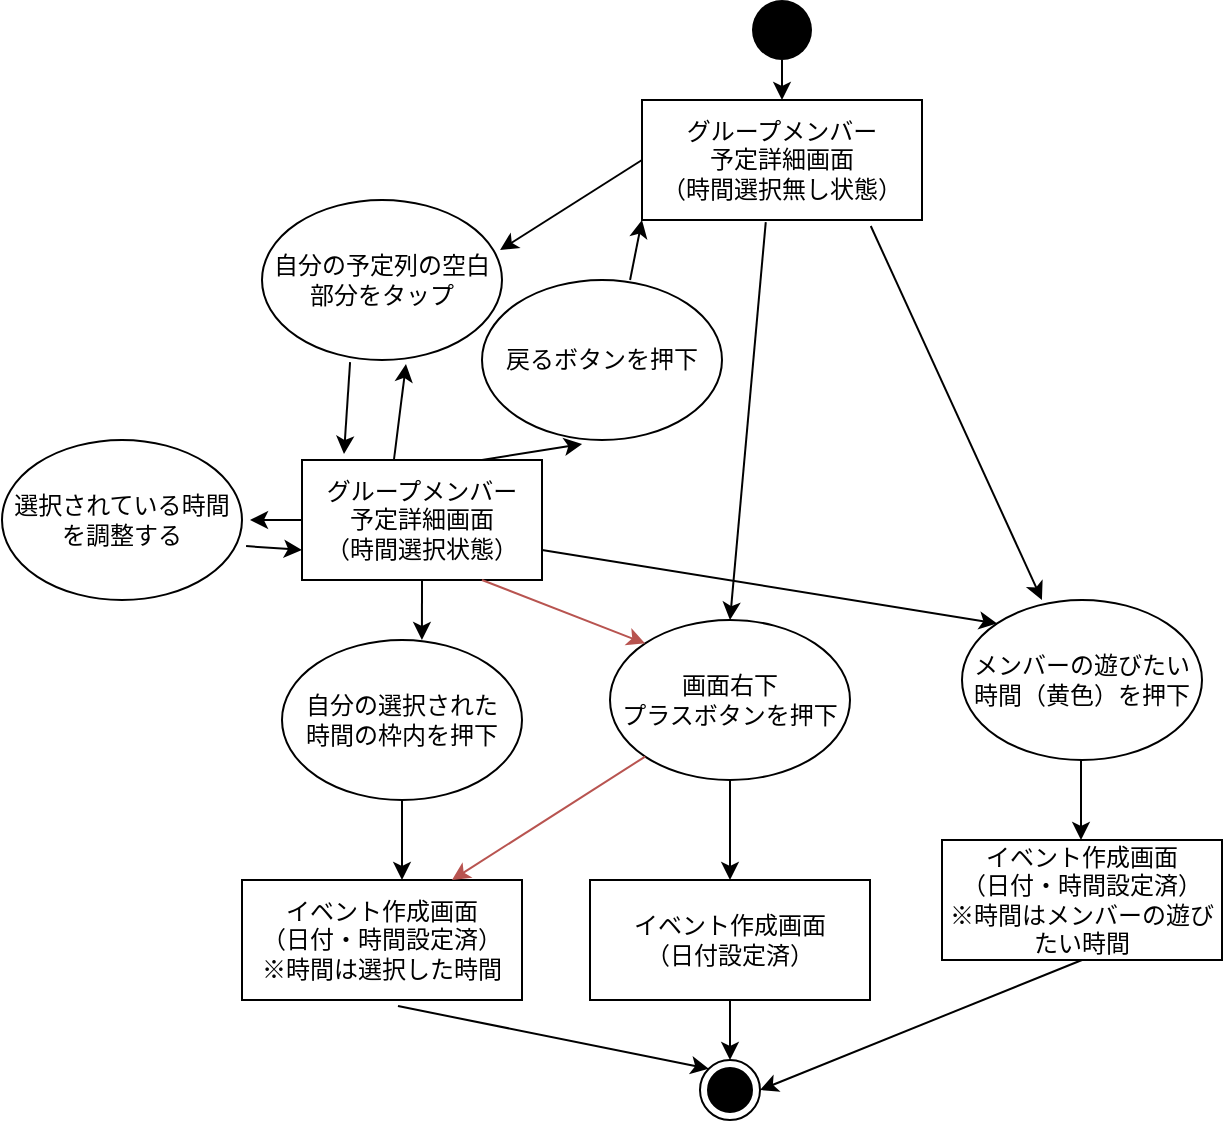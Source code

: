 <mxfile version="13.9.2" type="github">
  <diagram id="eruTIjKUtpMXMsrQhVK1" name="Page-1">
    <mxGraphModel dx="946" dy="574" grid="1" gridSize="10" guides="1" tooltips="1" connect="1" arrows="1" fold="1" page="1" pageScale="1" pageWidth="827" pageHeight="1169" math="0" shadow="0">
      <root>
        <mxCell id="0" />
        <mxCell id="1" parent="0" />
        <mxCell id="PRjbfbl569_5tGau-nfr-3" value="画面右下&lt;br&gt;プラスボタンを押下" style="ellipse;whiteSpace=wrap;html=1;" vertex="1" parent="1">
          <mxGeometry x="354" y="320" width="120" height="80" as="geometry" />
        </mxCell>
        <mxCell id="PRjbfbl569_5tGau-nfr-4" value="メンバーの遊びたい時間（黄色）を押下" style="ellipse;whiteSpace=wrap;html=1;" vertex="1" parent="1">
          <mxGeometry x="530" y="310" width="120" height="80" as="geometry" />
        </mxCell>
        <mxCell id="PRjbfbl569_5tGau-nfr-5" value="自分の選択された&lt;br&gt;時間の枠内を押下" style="ellipse;whiteSpace=wrap;html=1;" vertex="1" parent="1">
          <mxGeometry x="190" y="330" width="120" height="80" as="geometry" />
        </mxCell>
        <mxCell id="PRjbfbl569_5tGau-nfr-6" value="自分の予定列の空白部分をタップ" style="ellipse;whiteSpace=wrap;html=1;" vertex="1" parent="1">
          <mxGeometry x="180" y="110" width="120" height="80" as="geometry" />
        </mxCell>
        <mxCell id="PRjbfbl569_5tGau-nfr-13" value="選択されている時間を調整する" style="ellipse;whiteSpace=wrap;html=1;" vertex="1" parent="1">
          <mxGeometry x="50" y="230" width="120" height="80" as="geometry" />
        </mxCell>
        <mxCell id="PRjbfbl569_5tGau-nfr-16" value="" style="endArrow=classic;html=1;entryX=0.992;entryY=0.313;entryDx=0;entryDy=0;entryPerimeter=0;exitX=0;exitY=0.5;exitDx=0;exitDy=0;" edge="1" parent="1" source="PRjbfbl569_5tGau-nfr-19" target="PRjbfbl569_5tGau-nfr-6">
          <mxGeometry width="50" height="50" relative="1" as="geometry">
            <mxPoint x="340" y="100" as="sourcePoint" />
            <mxPoint x="440" y="270" as="targetPoint" />
          </mxGeometry>
        </mxCell>
        <mxCell id="PRjbfbl569_5tGau-nfr-17" value="" style="endArrow=classic;html=1;exitX=0.442;exitY=1.017;exitDx=0;exitDy=0;entryX=0.5;entryY=0;entryDx=0;entryDy=0;exitPerimeter=0;" edge="1" parent="1" source="PRjbfbl569_5tGau-nfr-19" target="PRjbfbl569_5tGau-nfr-3">
          <mxGeometry width="50" height="50" relative="1" as="geometry">
            <mxPoint x="420" y="140" as="sourcePoint" />
            <mxPoint x="349.04" y="165.04" as="targetPoint" />
          </mxGeometry>
        </mxCell>
        <mxCell id="PRjbfbl569_5tGau-nfr-18" value="" style="endArrow=classic;html=1;exitX=0.817;exitY=1.05;exitDx=0;exitDy=0;entryX=0.333;entryY=0;entryDx=0;entryDy=0;entryPerimeter=0;exitPerimeter=0;" edge="1" parent="1" source="PRjbfbl569_5tGau-nfr-19" target="PRjbfbl569_5tGau-nfr-4">
          <mxGeometry width="50" height="50" relative="1" as="geometry">
            <mxPoint x="462.426" y="128.284" as="sourcePoint" />
            <mxPoint x="490" y="330" as="targetPoint" />
          </mxGeometry>
        </mxCell>
        <mxCell id="PRjbfbl569_5tGau-nfr-19" value="&lt;span&gt;グループメンバー&lt;/span&gt;&lt;br&gt;&lt;span&gt;予定詳細画面&lt;br&gt;（時間選択無し状態）&lt;br&gt;&lt;/span&gt;" style="rounded=0;whiteSpace=wrap;html=1;" vertex="1" parent="1">
          <mxGeometry x="370" y="60" width="140" height="60" as="geometry" />
        </mxCell>
        <mxCell id="PRjbfbl569_5tGau-nfr-20" value="グループメンバー&lt;br&gt;予定詳細画面&lt;br&gt;&lt;span&gt;（時間選択状態）&lt;br&gt;&lt;/span&gt;" style="rounded=0;whiteSpace=wrap;html=1;" vertex="1" parent="1">
          <mxGeometry x="200" y="240" width="120" height="60" as="geometry" />
        </mxCell>
        <mxCell id="PRjbfbl569_5tGau-nfr-21" value="" style="endArrow=classic;html=1;exitX=0.5;exitY=1;exitDx=0;exitDy=0;entryX=0.583;entryY=0;entryDx=0;entryDy=0;entryPerimeter=0;" edge="1" parent="1" source="PRjbfbl569_5tGau-nfr-20" target="PRjbfbl569_5tGau-nfr-5">
          <mxGeometry width="50" height="50" relative="1" as="geometry">
            <mxPoint x="277.92" y="343.98" as="sourcePoint" />
            <mxPoint x="240.0" y="376.02" as="targetPoint" />
          </mxGeometry>
        </mxCell>
        <mxCell id="PRjbfbl569_5tGau-nfr-23" value="" style="endArrow=classic;html=1;exitX=0.367;exitY=1.013;exitDx=0;exitDy=0;entryX=0.175;entryY=-0.05;entryDx=0;entryDy=0;exitPerimeter=0;entryPerimeter=0;" edge="1" parent="1" source="PRjbfbl569_5tGau-nfr-6" target="PRjbfbl569_5tGau-nfr-20">
          <mxGeometry width="50" height="50" relative="1" as="geometry">
            <mxPoint x="270" y="310" as="sourcePoint" />
            <mxPoint x="269.96" y="340" as="targetPoint" />
          </mxGeometry>
        </mxCell>
        <mxCell id="PRjbfbl569_5tGau-nfr-24" value="" style="endArrow=classic;html=1;exitX=0;exitY=0.5;exitDx=0;exitDy=0;" edge="1" parent="1" source="PRjbfbl569_5tGau-nfr-20">
          <mxGeometry width="50" height="50" relative="1" as="geometry">
            <mxPoint x="274.04" y="221.04" as="sourcePoint" />
            <mxPoint x="174" y="270" as="targetPoint" />
          </mxGeometry>
        </mxCell>
        <mxCell id="PRjbfbl569_5tGau-nfr-25" value="" style="endArrow=classic;html=1;exitX=1.017;exitY=0.663;exitDx=0;exitDy=0;entryX=0;entryY=0.75;entryDx=0;entryDy=0;exitPerimeter=0;" edge="1" parent="1" source="PRjbfbl569_5tGau-nfr-13" target="PRjbfbl569_5tGau-nfr-20">
          <mxGeometry width="50" height="50" relative="1" as="geometry">
            <mxPoint x="284.04" y="231.04" as="sourcePoint" />
            <mxPoint x="280" y="260" as="targetPoint" />
          </mxGeometry>
        </mxCell>
        <mxCell id="PRjbfbl569_5tGau-nfr-26" value="" style="endArrow=classic;html=1;exitX=0.75;exitY=0;exitDx=0;exitDy=0;entryX=0.417;entryY=1.025;entryDx=0;entryDy=0;entryPerimeter=0;" edge="1" parent="1" source="PRjbfbl569_5tGau-nfr-20" target="PRjbfbl569_5tGau-nfr-27">
          <mxGeometry width="50" height="50" relative="1" as="geometry">
            <mxPoint x="182.04" y="293.04" as="sourcePoint" />
            <mxPoint x="330" y="212" as="targetPoint" />
          </mxGeometry>
        </mxCell>
        <mxCell id="PRjbfbl569_5tGau-nfr-27" value="戻るボタンを押下" style="ellipse;whiteSpace=wrap;html=1;" vertex="1" parent="1">
          <mxGeometry x="290" y="150" width="120" height="80" as="geometry" />
        </mxCell>
        <mxCell id="PRjbfbl569_5tGau-nfr-28" value="" style="endArrow=classic;html=1;entryX=0;entryY=1;entryDx=0;entryDy=0;exitX=0.617;exitY=0;exitDx=0;exitDy=0;exitPerimeter=0;" edge="1" parent="1" source="PRjbfbl569_5tGau-nfr-27" target="PRjbfbl569_5tGau-nfr-19">
          <mxGeometry width="50" height="50" relative="1" as="geometry">
            <mxPoint x="350" y="150" as="sourcePoint" />
            <mxPoint x="306.96" y="220" as="targetPoint" />
          </mxGeometry>
        </mxCell>
        <mxCell id="PRjbfbl569_5tGau-nfr-29" value="" style="endArrow=classic;html=1;exitX=0.5;exitY=1;exitDx=0;exitDy=0;" edge="1" parent="1" source="PRjbfbl569_5tGau-nfr-5">
          <mxGeometry width="50" height="50" relative="1" as="geometry">
            <mxPoint x="234.04" y="201.04" as="sourcePoint" />
            <mxPoint x="250" y="450" as="targetPoint" />
          </mxGeometry>
        </mxCell>
        <mxCell id="PRjbfbl569_5tGau-nfr-30" value="イベント作成画面&lt;br&gt;（日付・時間設定済）&lt;br&gt;※時間は選択した時間" style="rounded=0;whiteSpace=wrap;html=1;" vertex="1" parent="1">
          <mxGeometry x="170" y="450" width="140" height="60" as="geometry" />
        </mxCell>
        <mxCell id="PRjbfbl569_5tGau-nfr-44" value="" style="edgeStyle=orthogonalEdgeStyle;rounded=0;orthogonalLoop=1;jettySize=auto;html=1;" edge="1" parent="1" source="PRjbfbl569_5tGau-nfr-31" target="PRjbfbl569_5tGau-nfr-41">
          <mxGeometry relative="1" as="geometry" />
        </mxCell>
        <mxCell id="PRjbfbl569_5tGau-nfr-31" value="イベント作成画面&lt;br&gt;（日付設定済）" style="rounded=0;whiteSpace=wrap;html=1;" vertex="1" parent="1">
          <mxGeometry x="344" y="450" width="140" height="60" as="geometry" />
        </mxCell>
        <mxCell id="PRjbfbl569_5tGau-nfr-32" value="" style="endArrow=classic;html=1;exitX=0.5;exitY=1;exitDx=0;exitDy=0;entryX=0.5;entryY=0;entryDx=0;entryDy=0;" edge="1" parent="1" source="PRjbfbl569_5tGau-nfr-3" target="PRjbfbl569_5tGau-nfr-31">
          <mxGeometry width="50" height="50" relative="1" as="geometry">
            <mxPoint x="260" y="420" as="sourcePoint" />
            <mxPoint x="260" y="460" as="targetPoint" />
          </mxGeometry>
        </mxCell>
        <mxCell id="PRjbfbl569_5tGau-nfr-33" value="" style="endArrow=classic;html=1;exitX=0.5;exitY=1;exitDx=0;exitDy=0;" edge="1" parent="1">
          <mxGeometry width="50" height="50" relative="1" as="geometry">
            <mxPoint x="589.5" y="390" as="sourcePoint" />
            <mxPoint x="589.5" y="430" as="targetPoint" />
          </mxGeometry>
        </mxCell>
        <mxCell id="PRjbfbl569_5tGau-nfr-34" value="イベント作成画面&lt;br&gt;（日付・時間設定済）&lt;br&gt;※時間はメンバーの遊びたい時間" style="rounded=0;whiteSpace=wrap;html=1;" vertex="1" parent="1">
          <mxGeometry x="520" y="430" width="140" height="60" as="geometry" />
        </mxCell>
        <mxCell id="PRjbfbl569_5tGau-nfr-36" value="" style="endArrow=classic;html=1;exitX=0.75;exitY=1;exitDx=0;exitDy=0;entryX=0;entryY=0;entryDx=0;entryDy=0;fillColor=#f8cecc;strokeColor=#b85450;" edge="1" parent="1" source="PRjbfbl569_5tGau-nfr-20" target="PRjbfbl569_5tGau-nfr-3">
          <mxGeometry width="50" height="50" relative="1" as="geometry">
            <mxPoint x="270" y="310" as="sourcePoint" />
            <mxPoint x="269.96" y="340" as="targetPoint" />
          </mxGeometry>
        </mxCell>
        <mxCell id="PRjbfbl569_5tGau-nfr-37" value="" style="endArrow=classic;html=1;exitX=0.383;exitY=0;exitDx=0;exitDy=0;entryX=0.6;entryY=1.025;entryDx=0;entryDy=0;entryPerimeter=0;exitPerimeter=0;" edge="1" parent="1" source="PRjbfbl569_5tGau-nfr-20" target="PRjbfbl569_5tGau-nfr-6">
          <mxGeometry width="50" height="50" relative="1" as="geometry">
            <mxPoint x="246.52" y="230" as="sourcePoint" />
            <mxPoint x="253.48" y="200" as="targetPoint" />
          </mxGeometry>
        </mxCell>
        <mxCell id="PRjbfbl569_5tGau-nfr-38" value="" style="endArrow=classic;html=1;exitX=1;exitY=0.75;exitDx=0;exitDy=0;entryX=0;entryY=0;entryDx=0;entryDy=0;" edge="1" parent="1" source="PRjbfbl569_5tGau-nfr-20" target="PRjbfbl569_5tGau-nfr-4">
          <mxGeometry width="50" height="50" relative="1" as="geometry">
            <mxPoint x="300" y="310" as="sourcePoint" />
            <mxPoint x="381.574" y="341.716" as="targetPoint" />
          </mxGeometry>
        </mxCell>
        <mxCell id="PRjbfbl569_5tGau-nfr-39" value="" style="endArrow=classic;html=1;exitX=0;exitY=1;exitDx=0;exitDy=0;entryX=0.75;entryY=0;entryDx=0;entryDy=0;fillColor=#f8cecc;strokeColor=#b85450;" edge="1" parent="1" source="PRjbfbl569_5tGau-nfr-3" target="PRjbfbl569_5tGau-nfr-30">
          <mxGeometry width="50" height="50" relative="1" as="geometry">
            <mxPoint x="300" y="310" as="sourcePoint" />
            <mxPoint x="381.574" y="341.716" as="targetPoint" />
          </mxGeometry>
        </mxCell>
        <mxCell id="PRjbfbl569_5tGau-nfr-41" value="" style="ellipse;html=1;shape=endState;fillColor=#000000;strokeColor=#000000;" vertex="1" parent="1">
          <mxGeometry x="399" y="540" width="30" height="30" as="geometry" />
        </mxCell>
        <mxCell id="PRjbfbl569_5tGau-nfr-42" value="" style="ellipse;fillColor=#000000;strokeColor=none;" vertex="1" parent="1">
          <mxGeometry x="425" y="10" width="30" height="30" as="geometry" />
        </mxCell>
        <mxCell id="PRjbfbl569_5tGau-nfr-43" value="" style="endArrow=classic;html=1;exitX=0.557;exitY=1.05;exitDx=0;exitDy=0;entryX=0;entryY=0;entryDx=0;entryDy=0;exitPerimeter=0;" edge="1" parent="1" source="PRjbfbl569_5tGau-nfr-30" target="PRjbfbl569_5tGau-nfr-41">
          <mxGeometry width="50" height="50" relative="1" as="geometry">
            <mxPoint x="260" y="420" as="sourcePoint" />
            <mxPoint x="260" y="460" as="targetPoint" />
          </mxGeometry>
        </mxCell>
        <mxCell id="PRjbfbl569_5tGau-nfr-49" value="" style="endArrow=classic;html=1;exitX=0.5;exitY=1;exitDx=0;exitDy=0;entryX=1;entryY=0.5;entryDx=0;entryDy=0;" edge="1" parent="1" source="PRjbfbl569_5tGau-nfr-34" target="PRjbfbl569_5tGau-nfr-41">
          <mxGeometry width="50" height="50" relative="1" as="geometry">
            <mxPoint x="599.5" y="400" as="sourcePoint" />
            <mxPoint x="599.5" y="440" as="targetPoint" />
          </mxGeometry>
        </mxCell>
        <mxCell id="PRjbfbl569_5tGau-nfr-50" value="" style="endArrow=classic;html=1;exitX=0.5;exitY=1;exitDx=0;exitDy=0;entryX=0.5;entryY=0;entryDx=0;entryDy=0;" edge="1" parent="1" source="PRjbfbl569_5tGau-nfr-42" target="PRjbfbl569_5tGau-nfr-19">
          <mxGeometry width="50" height="50" relative="1" as="geometry">
            <mxPoint x="609.5" y="410" as="sourcePoint" />
            <mxPoint x="609.5" y="450" as="targetPoint" />
          </mxGeometry>
        </mxCell>
      </root>
    </mxGraphModel>
  </diagram>
</mxfile>

